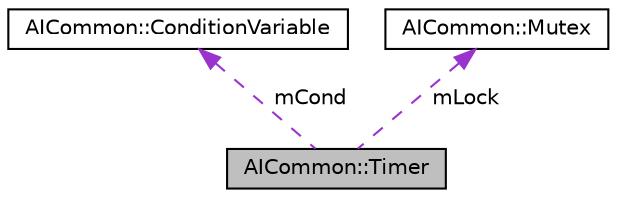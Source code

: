 digraph "AICommon::Timer"
{
 // LATEX_PDF_SIZE
  edge [fontname="Helvetica",fontsize="10",labelfontname="Helvetica",labelfontsize="10"];
  node [fontname="Helvetica",fontsize="10",shape=record];
  Node1 [label="AICommon::Timer",height=0.2,width=0.4,color="black", fillcolor="grey75", style="filled", fontcolor="black",tooltip=" "];
  Node2 -> Node1 [dir="back",color="darkorchid3",fontsize="10",style="dashed",label=" mCond" ,fontname="Helvetica"];
  Node2 [label="AICommon::ConditionVariable",height=0.2,width=0.4,color="black", fillcolor="white", style="filled",URL="$classAICommon_1_1ConditionVariable.html",tooltip=" "];
  Node3 -> Node1 [dir="back",color="darkorchid3",fontsize="10",style="dashed",label=" mLock" ,fontname="Helvetica"];
  Node3 [label="AICommon::Mutex",height=0.2,width=0.4,color="black", fillcolor="white", style="filled",URL="$classAICommon_1_1Mutex.html",tooltip=" "];
}
